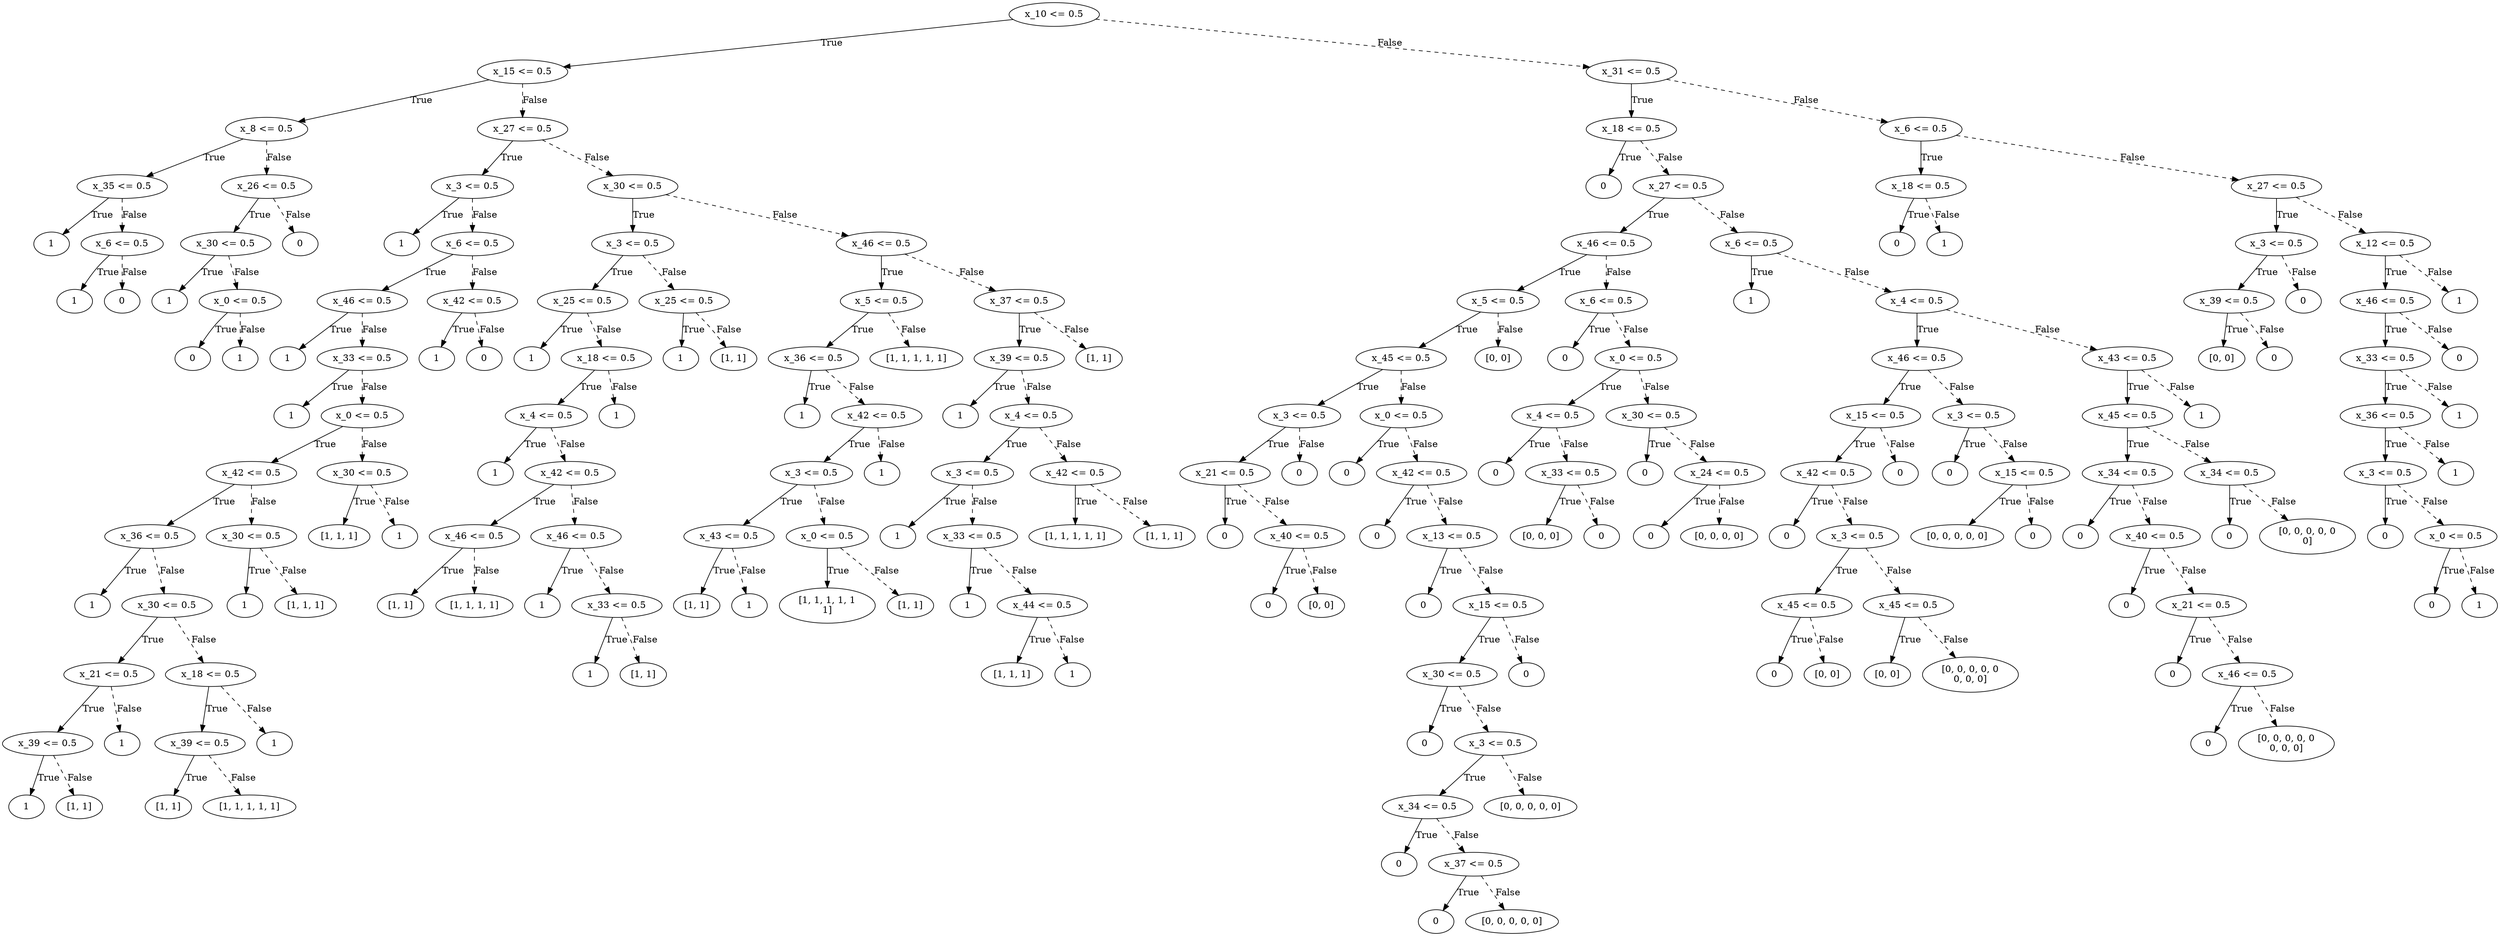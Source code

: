 digraph {
0 [label="x_10 <= 0.5"];
1 [label="x_15 <= 0.5"];
2 [label="x_8 <= 0.5"];
3 [label="x_35 <= 0.5"];
4 [label="1"];
3 -> 4 [label="True"];
5 [label="x_6 <= 0.5"];
6 [label="1"];
5 -> 6 [label="True"];
7 [label="0"];
5 -> 7 [style="dashed", label="False"];
3 -> 5 [style="dashed", label="False"];
2 -> 3 [label="True"];
8 [label="x_26 <= 0.5"];
9 [label="x_30 <= 0.5"];
10 [label="1"];
9 -> 10 [label="True"];
11 [label="x_0 <= 0.5"];
12 [label="0"];
11 -> 12 [label="True"];
13 [label="1"];
11 -> 13 [style="dashed", label="False"];
9 -> 11 [style="dashed", label="False"];
8 -> 9 [label="True"];
14 [label="0"];
8 -> 14 [style="dashed", label="False"];
2 -> 8 [style="dashed", label="False"];
1 -> 2 [label="True"];
15 [label="x_27 <= 0.5"];
16 [label="x_3 <= 0.5"];
17 [label="1"];
16 -> 17 [label="True"];
18 [label="x_6 <= 0.5"];
19 [label="x_46 <= 0.5"];
20 [label="1"];
19 -> 20 [label="True"];
21 [label="x_33 <= 0.5"];
22 [label="1"];
21 -> 22 [label="True"];
23 [label="x_0 <= 0.5"];
24 [label="x_42 <= 0.5"];
25 [label="x_36 <= 0.5"];
26 [label="1"];
25 -> 26 [label="True"];
27 [label="x_30 <= 0.5"];
28 [label="x_21 <= 0.5"];
29 [label="x_39 <= 0.5"];
30 [label="1"];
29 -> 30 [label="True"];
31 [label="[1, 1]"];
29 -> 31 [style="dashed", label="False"];
28 -> 29 [label="True"];
32 [label="1"];
28 -> 32 [style="dashed", label="False"];
27 -> 28 [label="True"];
33 [label="x_18 <= 0.5"];
34 [label="x_39 <= 0.5"];
35 [label="[1, 1]"];
34 -> 35 [label="True"];
36 [label="[1, 1, 1, 1, 1]"];
34 -> 36 [style="dashed", label="False"];
33 -> 34 [label="True"];
37 [label="1"];
33 -> 37 [style="dashed", label="False"];
27 -> 33 [style="dashed", label="False"];
25 -> 27 [style="dashed", label="False"];
24 -> 25 [label="True"];
38 [label="x_30 <= 0.5"];
39 [label="1"];
38 -> 39 [label="True"];
40 [label="[1, 1, 1]"];
38 -> 40 [style="dashed", label="False"];
24 -> 38 [style="dashed", label="False"];
23 -> 24 [label="True"];
41 [label="x_30 <= 0.5"];
42 [label="[1, 1, 1]"];
41 -> 42 [label="True"];
43 [label="1"];
41 -> 43 [style="dashed", label="False"];
23 -> 41 [style="dashed", label="False"];
21 -> 23 [style="dashed", label="False"];
19 -> 21 [style="dashed", label="False"];
18 -> 19 [label="True"];
44 [label="x_42 <= 0.5"];
45 [label="1"];
44 -> 45 [label="True"];
46 [label="0"];
44 -> 46 [style="dashed", label="False"];
18 -> 44 [style="dashed", label="False"];
16 -> 18 [style="dashed", label="False"];
15 -> 16 [label="True"];
47 [label="x_30 <= 0.5"];
48 [label="x_3 <= 0.5"];
49 [label="x_25 <= 0.5"];
50 [label="1"];
49 -> 50 [label="True"];
51 [label="x_18 <= 0.5"];
52 [label="x_4 <= 0.5"];
53 [label="1"];
52 -> 53 [label="True"];
54 [label="x_42 <= 0.5"];
55 [label="x_46 <= 0.5"];
56 [label="[1, 1]"];
55 -> 56 [label="True"];
57 [label="[1, 1, 1, 1]"];
55 -> 57 [style="dashed", label="False"];
54 -> 55 [label="True"];
58 [label="x_46 <= 0.5"];
59 [label="1"];
58 -> 59 [label="True"];
60 [label="x_33 <= 0.5"];
61 [label="1"];
60 -> 61 [label="True"];
62 [label="[1, 1]"];
60 -> 62 [style="dashed", label="False"];
58 -> 60 [style="dashed", label="False"];
54 -> 58 [style="dashed", label="False"];
52 -> 54 [style="dashed", label="False"];
51 -> 52 [label="True"];
63 [label="1"];
51 -> 63 [style="dashed", label="False"];
49 -> 51 [style="dashed", label="False"];
48 -> 49 [label="True"];
64 [label="x_25 <= 0.5"];
65 [label="1"];
64 -> 65 [label="True"];
66 [label="[1, 1]"];
64 -> 66 [style="dashed", label="False"];
48 -> 64 [style="dashed", label="False"];
47 -> 48 [label="True"];
67 [label="x_46 <= 0.5"];
68 [label="x_5 <= 0.5"];
69 [label="x_36 <= 0.5"];
70 [label="1"];
69 -> 70 [label="True"];
71 [label="x_42 <= 0.5"];
72 [label="x_3 <= 0.5"];
73 [label="x_43 <= 0.5"];
74 [label="[1, 1]"];
73 -> 74 [label="True"];
75 [label="1"];
73 -> 75 [style="dashed", label="False"];
72 -> 73 [label="True"];
76 [label="x_0 <= 0.5"];
77 [label="[1, 1, 1, 1, 1\n1]"];
76 -> 77 [label="True"];
78 [label="[1, 1]"];
76 -> 78 [style="dashed", label="False"];
72 -> 76 [style="dashed", label="False"];
71 -> 72 [label="True"];
79 [label="1"];
71 -> 79 [style="dashed", label="False"];
69 -> 71 [style="dashed", label="False"];
68 -> 69 [label="True"];
80 [label="[1, 1, 1, 1, 1]"];
68 -> 80 [style="dashed", label="False"];
67 -> 68 [label="True"];
81 [label="x_37 <= 0.5"];
82 [label="x_39 <= 0.5"];
83 [label="1"];
82 -> 83 [label="True"];
84 [label="x_4 <= 0.5"];
85 [label="x_3 <= 0.5"];
86 [label="1"];
85 -> 86 [label="True"];
87 [label="x_33 <= 0.5"];
88 [label="1"];
87 -> 88 [label="True"];
89 [label="x_44 <= 0.5"];
90 [label="[1, 1, 1]"];
89 -> 90 [label="True"];
91 [label="1"];
89 -> 91 [style="dashed", label="False"];
87 -> 89 [style="dashed", label="False"];
85 -> 87 [style="dashed", label="False"];
84 -> 85 [label="True"];
92 [label="x_42 <= 0.5"];
93 [label="[1, 1, 1, 1, 1]"];
92 -> 93 [label="True"];
94 [label="[1, 1, 1]"];
92 -> 94 [style="dashed", label="False"];
84 -> 92 [style="dashed", label="False"];
82 -> 84 [style="dashed", label="False"];
81 -> 82 [label="True"];
95 [label="[1, 1]"];
81 -> 95 [style="dashed", label="False"];
67 -> 81 [style="dashed", label="False"];
47 -> 67 [style="dashed", label="False"];
15 -> 47 [style="dashed", label="False"];
1 -> 15 [style="dashed", label="False"];
0 -> 1 [label="True"];
96 [label="x_31 <= 0.5"];
97 [label="x_18 <= 0.5"];
98 [label="0"];
97 -> 98 [label="True"];
99 [label="x_27 <= 0.5"];
100 [label="x_46 <= 0.5"];
101 [label="x_5 <= 0.5"];
102 [label="x_45 <= 0.5"];
103 [label="x_3 <= 0.5"];
104 [label="x_21 <= 0.5"];
105 [label="0"];
104 -> 105 [label="True"];
106 [label="x_40 <= 0.5"];
107 [label="0"];
106 -> 107 [label="True"];
108 [label="[0, 0]"];
106 -> 108 [style="dashed", label="False"];
104 -> 106 [style="dashed", label="False"];
103 -> 104 [label="True"];
109 [label="0"];
103 -> 109 [style="dashed", label="False"];
102 -> 103 [label="True"];
110 [label="x_0 <= 0.5"];
111 [label="0"];
110 -> 111 [label="True"];
112 [label="x_42 <= 0.5"];
113 [label="0"];
112 -> 113 [label="True"];
114 [label="x_13 <= 0.5"];
115 [label="0"];
114 -> 115 [label="True"];
116 [label="x_15 <= 0.5"];
117 [label="x_30 <= 0.5"];
118 [label="0"];
117 -> 118 [label="True"];
119 [label="x_3 <= 0.5"];
120 [label="x_34 <= 0.5"];
121 [label="0"];
120 -> 121 [label="True"];
122 [label="x_37 <= 0.5"];
123 [label="0"];
122 -> 123 [label="True"];
124 [label="[0, 0, 0, 0, 0]"];
122 -> 124 [style="dashed", label="False"];
120 -> 122 [style="dashed", label="False"];
119 -> 120 [label="True"];
125 [label="[0, 0, 0, 0, 0]"];
119 -> 125 [style="dashed", label="False"];
117 -> 119 [style="dashed", label="False"];
116 -> 117 [label="True"];
126 [label="0"];
116 -> 126 [style="dashed", label="False"];
114 -> 116 [style="dashed", label="False"];
112 -> 114 [style="dashed", label="False"];
110 -> 112 [style="dashed", label="False"];
102 -> 110 [style="dashed", label="False"];
101 -> 102 [label="True"];
127 [label="[0, 0]"];
101 -> 127 [style="dashed", label="False"];
100 -> 101 [label="True"];
128 [label="x_6 <= 0.5"];
129 [label="0"];
128 -> 129 [label="True"];
130 [label="x_0 <= 0.5"];
131 [label="x_4 <= 0.5"];
132 [label="0"];
131 -> 132 [label="True"];
133 [label="x_33 <= 0.5"];
134 [label="[0, 0, 0]"];
133 -> 134 [label="True"];
135 [label="0"];
133 -> 135 [style="dashed", label="False"];
131 -> 133 [style="dashed", label="False"];
130 -> 131 [label="True"];
136 [label="x_30 <= 0.5"];
137 [label="0"];
136 -> 137 [label="True"];
138 [label="x_24 <= 0.5"];
139 [label="0"];
138 -> 139 [label="True"];
140 [label="[0, 0, 0, 0]"];
138 -> 140 [style="dashed", label="False"];
136 -> 138 [style="dashed", label="False"];
130 -> 136 [style="dashed", label="False"];
128 -> 130 [style="dashed", label="False"];
100 -> 128 [style="dashed", label="False"];
99 -> 100 [label="True"];
141 [label="x_6 <= 0.5"];
142 [label="1"];
141 -> 142 [label="True"];
143 [label="x_4 <= 0.5"];
144 [label="x_46 <= 0.5"];
145 [label="x_15 <= 0.5"];
146 [label="x_42 <= 0.5"];
147 [label="0"];
146 -> 147 [label="True"];
148 [label="x_3 <= 0.5"];
149 [label="x_45 <= 0.5"];
150 [label="0"];
149 -> 150 [label="True"];
151 [label="[0, 0]"];
149 -> 151 [style="dashed", label="False"];
148 -> 149 [label="True"];
152 [label="x_45 <= 0.5"];
153 [label="[0, 0]"];
152 -> 153 [label="True"];
154 [label="[0, 0, 0, 0, 0\n0, 0, 0]"];
152 -> 154 [style="dashed", label="False"];
148 -> 152 [style="dashed", label="False"];
146 -> 148 [style="dashed", label="False"];
145 -> 146 [label="True"];
155 [label="0"];
145 -> 155 [style="dashed", label="False"];
144 -> 145 [label="True"];
156 [label="x_3 <= 0.5"];
157 [label="0"];
156 -> 157 [label="True"];
158 [label="x_15 <= 0.5"];
159 [label="[0, 0, 0, 0, 0]"];
158 -> 159 [label="True"];
160 [label="0"];
158 -> 160 [style="dashed", label="False"];
156 -> 158 [style="dashed", label="False"];
144 -> 156 [style="dashed", label="False"];
143 -> 144 [label="True"];
161 [label="x_43 <= 0.5"];
162 [label="x_45 <= 0.5"];
163 [label="x_34 <= 0.5"];
164 [label="0"];
163 -> 164 [label="True"];
165 [label="x_40 <= 0.5"];
166 [label="0"];
165 -> 166 [label="True"];
167 [label="x_21 <= 0.5"];
168 [label="0"];
167 -> 168 [label="True"];
169 [label="x_46 <= 0.5"];
170 [label="0"];
169 -> 170 [label="True"];
171 [label="[0, 0, 0, 0, 0\n0, 0, 0]"];
169 -> 171 [style="dashed", label="False"];
167 -> 169 [style="dashed", label="False"];
165 -> 167 [style="dashed", label="False"];
163 -> 165 [style="dashed", label="False"];
162 -> 163 [label="True"];
172 [label="x_34 <= 0.5"];
173 [label="0"];
172 -> 173 [label="True"];
174 [label="[0, 0, 0, 0, 0\n0]"];
172 -> 174 [style="dashed", label="False"];
162 -> 172 [style="dashed", label="False"];
161 -> 162 [label="True"];
175 [label="1"];
161 -> 175 [style="dashed", label="False"];
143 -> 161 [style="dashed", label="False"];
141 -> 143 [style="dashed", label="False"];
99 -> 141 [style="dashed", label="False"];
97 -> 99 [style="dashed", label="False"];
96 -> 97 [label="True"];
176 [label="x_6 <= 0.5"];
177 [label="x_18 <= 0.5"];
178 [label="0"];
177 -> 178 [label="True"];
179 [label="1"];
177 -> 179 [style="dashed", label="False"];
176 -> 177 [label="True"];
180 [label="x_27 <= 0.5"];
181 [label="x_3 <= 0.5"];
182 [label="x_39 <= 0.5"];
183 [label="[0, 0]"];
182 -> 183 [label="True"];
184 [label="0"];
182 -> 184 [style="dashed", label="False"];
181 -> 182 [label="True"];
185 [label="0"];
181 -> 185 [style="dashed", label="False"];
180 -> 181 [label="True"];
186 [label="x_12 <= 0.5"];
187 [label="x_46 <= 0.5"];
188 [label="x_33 <= 0.5"];
189 [label="x_36 <= 0.5"];
190 [label="x_3 <= 0.5"];
191 [label="0"];
190 -> 191 [label="True"];
192 [label="x_0 <= 0.5"];
193 [label="0"];
192 -> 193 [label="True"];
194 [label="1"];
192 -> 194 [style="dashed", label="False"];
190 -> 192 [style="dashed", label="False"];
189 -> 190 [label="True"];
195 [label="1"];
189 -> 195 [style="dashed", label="False"];
188 -> 189 [label="True"];
196 [label="1"];
188 -> 196 [style="dashed", label="False"];
187 -> 188 [label="True"];
197 [label="0"];
187 -> 197 [style="dashed", label="False"];
186 -> 187 [label="True"];
198 [label="1"];
186 -> 198 [style="dashed", label="False"];
180 -> 186 [style="dashed", label="False"];
176 -> 180 [style="dashed", label="False"];
96 -> 176 [style="dashed", label="False"];
0 -> 96 [style="dashed", label="False"];

}